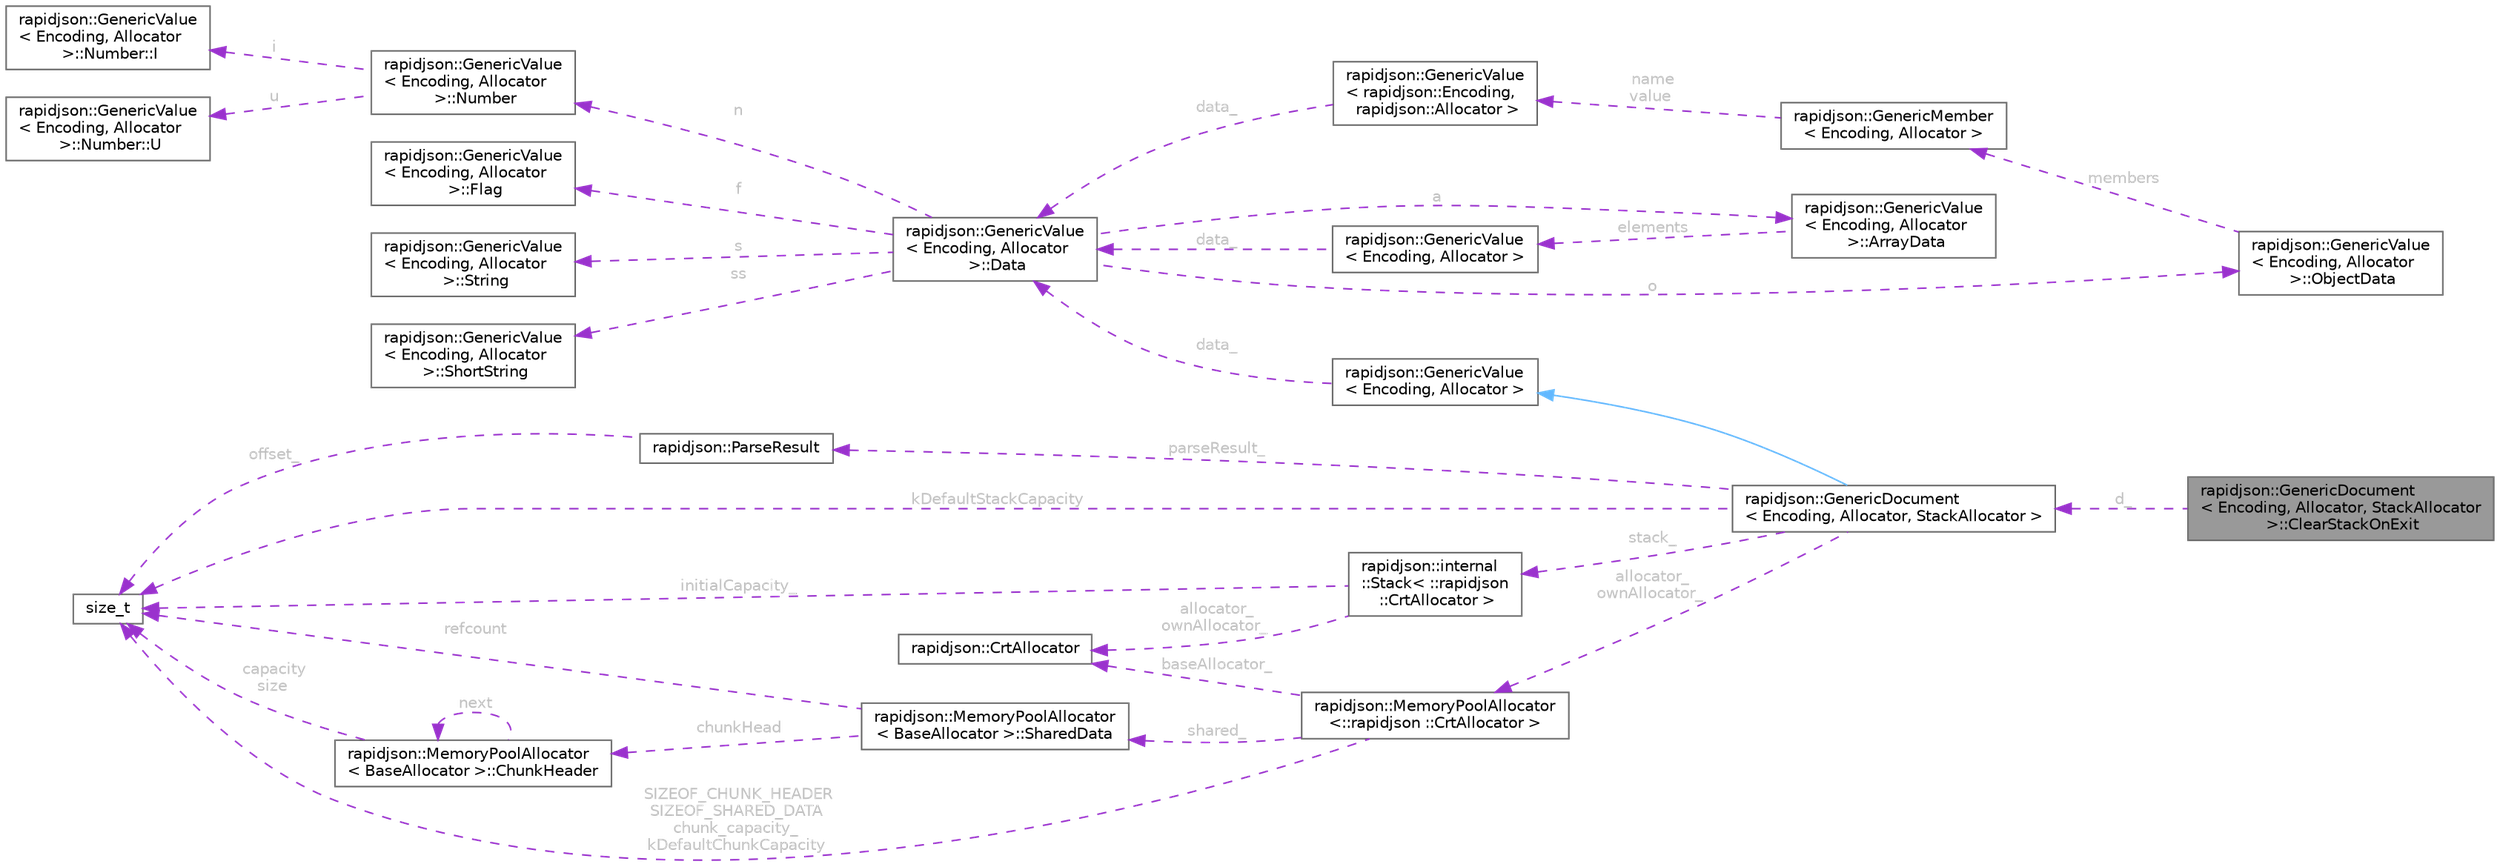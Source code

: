 digraph "rapidjson::GenericDocument&lt; Encoding, Allocator, StackAllocator &gt;::ClearStackOnExit"
{
 // LATEX_PDF_SIZE
  bgcolor="transparent";
  edge [fontname=Helvetica,fontsize=10,labelfontname=Helvetica,labelfontsize=10];
  node [fontname=Helvetica,fontsize=10,shape=box,height=0.2,width=0.4];
  rankdir="LR";
  Node1 [id="Node000001",label="rapidjson::GenericDocument\l\< Encoding, Allocator, StackAllocator\l \>::ClearStackOnExit",height=0.2,width=0.4,color="gray40", fillcolor="grey60", style="filled", fontcolor="black",tooltip=" "];
  Node2 -> Node1 [id="edge1_Node000001_Node000002",dir="back",color="darkorchid3",style="dashed",tooltip=" ",label=" d_",fontcolor="grey" ];
  Node2 [id="Node000002",label="rapidjson::GenericDocument\l\< Encoding, Allocator, StackAllocator \>",height=0.2,width=0.4,color="gray40", fillcolor="white", style="filled",URL="$classrapidjson_1_1_generic_document.html",tooltip="A document for parsing JSON text as DOM."];
  Node3 -> Node2 [id="edge2_Node000002_Node000003",dir="back",color="steelblue1",style="solid",tooltip=" "];
  Node3 [id="Node000003",label="rapidjson::GenericValue\l\< Encoding, Allocator \>",height=0.2,width=0.4,color="gray40", fillcolor="white", style="filled",URL="$classrapidjson_1_1_generic_value.html",tooltip="Represents a JSON value. Use Value for UTF8 encoding and default allocator."];
  Node4 -> Node3 [id="edge3_Node000003_Node000004",dir="back",color="darkorchid3",style="dashed",tooltip=" ",label=" data_",fontcolor="grey" ];
  Node4 [id="Node000004",label="rapidjson::GenericValue\l\< Encoding, Allocator\l \>::Data",height=0.2,width=0.4,color="gray40", fillcolor="white", style="filled",URL="$unionrapidjson_1_1_generic_value_1_1_data.html",tooltip=" "];
  Node5 -> Node4 [id="edge4_Node000004_Node000005",dir="back",color="darkorchid3",style="dashed",tooltip=" ",label=" s",fontcolor="grey" ];
  Node5 [id="Node000005",label="rapidjson::GenericValue\l\< Encoding, Allocator\l \>::String",height=0.2,width=0.4,color="gray40", fillcolor="white", style="filled",URL="$structrapidjson_1_1_generic_value_1_1_string.html",tooltip=" "];
  Node6 -> Node4 [id="edge5_Node000004_Node000006",dir="back",color="darkorchid3",style="dashed",tooltip=" ",label=" ss",fontcolor="grey" ];
  Node6 [id="Node000006",label="rapidjson::GenericValue\l\< Encoding, Allocator\l \>::ShortString",height=0.2,width=0.4,color="gray40", fillcolor="white", style="filled",URL="$structrapidjson_1_1_generic_value_1_1_short_string.html",tooltip=" "];
  Node7 -> Node4 [id="edge6_Node000004_Node000007",dir="back",color="darkorchid3",style="dashed",tooltip=" ",label=" n",fontcolor="grey" ];
  Node7 [id="Node000007",label="rapidjson::GenericValue\l\< Encoding, Allocator\l \>::Number",height=0.2,width=0.4,color="gray40", fillcolor="white", style="filled",URL="$unionrapidjson_1_1_generic_value_1_1_number.html",tooltip=" "];
  Node8 -> Node7 [id="edge7_Node000007_Node000008",dir="back",color="darkorchid3",style="dashed",tooltip=" ",label=" i",fontcolor="grey" ];
  Node8 [id="Node000008",label="rapidjson::GenericValue\l\< Encoding, Allocator\l \>::Number::I",height=0.2,width=0.4,color="gray40", fillcolor="white", style="filled",URL="$structrapidjson_1_1_generic_value_1_1_number_1_1_i.html",tooltip=" "];
  Node9 -> Node7 [id="edge8_Node000007_Node000009",dir="back",color="darkorchid3",style="dashed",tooltip=" ",label=" u",fontcolor="grey" ];
  Node9 [id="Node000009",label="rapidjson::GenericValue\l\< Encoding, Allocator\l \>::Number::U",height=0.2,width=0.4,color="gray40", fillcolor="white", style="filled",URL="$structrapidjson_1_1_generic_value_1_1_number_1_1_u.html",tooltip=" "];
  Node10 -> Node4 [id="edge9_Node000004_Node000010",dir="back",color="darkorchid3",style="dashed",tooltip=" ",label=" o",fontcolor="grey" ];
  Node10 [id="Node000010",label="rapidjson::GenericValue\l\< Encoding, Allocator\l \>::ObjectData",height=0.2,width=0.4,color="gray40", fillcolor="white", style="filled",URL="$structrapidjson_1_1_generic_value_1_1_object_data.html",tooltip=" "];
  Node11 -> Node10 [id="edge10_Node000010_Node000011",dir="back",color="darkorchid3",style="dashed",tooltip=" ",label=" members",fontcolor="grey" ];
  Node11 [id="Node000011",label="rapidjson::GenericMember\l\< Encoding, Allocator \>",height=0.2,width=0.4,color="gray40", fillcolor="white", style="filled",URL="$classrapidjson_1_1_generic_member.html",tooltip="Name-value pair in a JSON object value."];
  Node12 -> Node11 [id="edge11_Node000011_Node000012",dir="back",color="darkorchid3",style="dashed",tooltip=" ",label=" name\nvalue",fontcolor="grey" ];
  Node12 [id="Node000012",label="rapidjson::GenericValue\l\< rapidjson::Encoding,\l rapidjson::Allocator \>",height=0.2,width=0.4,color="gray40", fillcolor="white", style="filled",URL="$classrapidjson_1_1_generic_value.html",tooltip=" "];
  Node4 -> Node12 [id="edge12_Node000012_Node000004",dir="back",color="darkorchid3",style="dashed",tooltip=" ",label=" data_",fontcolor="grey" ];
  Node13 -> Node4 [id="edge13_Node000004_Node000013",dir="back",color="darkorchid3",style="dashed",tooltip=" ",label=" a",fontcolor="grey" ];
  Node13 [id="Node000013",label="rapidjson::GenericValue\l\< Encoding, Allocator\l \>::ArrayData",height=0.2,width=0.4,color="gray40", fillcolor="white", style="filled",URL="$structrapidjson_1_1_generic_value_1_1_array_data.html",tooltip=" "];
  Node14 -> Node13 [id="edge14_Node000013_Node000014",dir="back",color="darkorchid3",style="dashed",tooltip=" ",label=" elements",fontcolor="grey" ];
  Node14 [id="Node000014",label="rapidjson::GenericValue\l\< Encoding, Allocator \>",height=0.2,width=0.4,color="gray40", fillcolor="white", style="filled",URL="$classrapidjson_1_1_generic_value.html",tooltip="Represents a JSON value. Use Value for UTF8 encoding and default allocator."];
  Node4 -> Node14 [id="edge15_Node000014_Node000004",dir="back",color="darkorchid3",style="dashed",tooltip=" ",label=" data_",fontcolor="grey" ];
  Node15 -> Node4 [id="edge16_Node000004_Node000015",dir="back",color="darkorchid3",style="dashed",tooltip=" ",label=" f",fontcolor="grey" ];
  Node15 [id="Node000015",label="rapidjson::GenericValue\l\< Encoding, Allocator\l \>::Flag",height=0.2,width=0.4,color="gray40", fillcolor="white", style="filled",URL="$structrapidjson_1_1_generic_value_1_1_flag.html",tooltip=" "];
  Node16 -> Node2 [id="edge17_Node000002_Node000016",dir="back",color="darkorchid3",style="dashed",tooltip=" ",label=" kDefaultStackCapacity",fontcolor="grey" ];
  Node16 [id="Node000016",label="size_t",height=0.2,width=0.4,color="gray40", fillcolor="white", style="filled",tooltip=" "];
  Node17 -> Node2 [id="edge18_Node000002_Node000017",dir="back",color="darkorchid3",style="dashed",tooltip=" ",label=" allocator_\nownAllocator_",fontcolor="grey" ];
  Node17 [id="Node000017",label="rapidjson::MemoryPoolAllocator\l\<::rapidjson ::CrtAllocator \>",height=0.2,width=0.4,color="gray40", fillcolor="white", style="filled",URL="$classrapidjson_1_1_memory_pool_allocator.html",tooltip=" "];
  Node16 -> Node17 [id="edge19_Node000017_Node000016",dir="back",color="darkorchid3",style="dashed",tooltip=" ",label=" SIZEOF_CHUNK_HEADER\nSIZEOF_SHARED_DATA\nchunk_capacity_\nkDefaultChunkCapacity",fontcolor="grey" ];
  Node18 -> Node17 [id="edge20_Node000017_Node000018",dir="back",color="darkorchid3",style="dashed",tooltip=" ",label=" baseAllocator_",fontcolor="grey" ];
  Node18 [id="Node000018",label="rapidjson::CrtAllocator",height=0.2,width=0.4,color="gray40", fillcolor="white", style="filled",URL="$classrapidjson_1_1_crt_allocator.html",tooltip="C-runtime library allocator."];
  Node19 -> Node17 [id="edge21_Node000017_Node000019",dir="back",color="darkorchid3",style="dashed",tooltip=" ",label=" shared_",fontcolor="grey" ];
  Node19 [id="Node000019",label="rapidjson::MemoryPoolAllocator\l\< BaseAllocator \>::SharedData",height=0.2,width=0.4,color="gray40", fillcolor="white", style="filled",URL="$structrapidjson_1_1_memory_pool_allocator_1_1_shared_data.html",tooltip=" "];
  Node20 -> Node19 [id="edge22_Node000019_Node000020",dir="back",color="darkorchid3",style="dashed",tooltip=" ",label=" chunkHead",fontcolor="grey" ];
  Node20 [id="Node000020",label="rapidjson::MemoryPoolAllocator\l\< BaseAllocator \>::ChunkHeader",height=0.2,width=0.4,color="gray40", fillcolor="white", style="filled",URL="$structrapidjson_1_1_memory_pool_allocator_1_1_chunk_header.html",tooltip="Chunk header for perpending to each chunk."];
  Node16 -> Node20 [id="edge23_Node000020_Node000016",dir="back",color="darkorchid3",style="dashed",tooltip=" ",label=" capacity\nsize",fontcolor="grey" ];
  Node20 -> Node20 [id="edge24_Node000020_Node000020",dir="back",color="darkorchid3",style="dashed",tooltip=" ",label=" next",fontcolor="grey" ];
  Node16 -> Node19 [id="edge25_Node000019_Node000016",dir="back",color="darkorchid3",style="dashed",tooltip=" ",label=" refcount",fontcolor="grey" ];
  Node21 -> Node2 [id="edge26_Node000002_Node000021",dir="back",color="darkorchid3",style="dashed",tooltip=" ",label=" stack_",fontcolor="grey" ];
  Node21 [id="Node000021",label="rapidjson::internal\l::Stack\< ::rapidjson\l ::CrtAllocator \>",height=0.2,width=0.4,color="gray40", fillcolor="white", style="filled",URL="$classrapidjson_1_1internal_1_1_stack.html",tooltip=" "];
  Node18 -> Node21 [id="edge27_Node000021_Node000018",dir="back",color="darkorchid3",style="dashed",tooltip=" ",label=" allocator_\nownAllocator_",fontcolor="grey" ];
  Node16 -> Node21 [id="edge28_Node000021_Node000016",dir="back",color="darkorchid3",style="dashed",tooltip=" ",label=" initialCapacity_",fontcolor="grey" ];
  Node22 -> Node2 [id="edge29_Node000002_Node000022",dir="back",color="darkorchid3",style="dashed",tooltip=" ",label=" parseResult_",fontcolor="grey" ];
  Node22 [id="Node000022",label="rapidjson::ParseResult",height=0.2,width=0.4,color="gray40", fillcolor="white", style="filled",URL="$structrapidjson_1_1_parse_result.html",tooltip="Result of parsing (wraps ParseErrorCode)"];
  Node16 -> Node22 [id="edge30_Node000022_Node000016",dir="back",color="darkorchid3",style="dashed",tooltip=" ",label=" offset_",fontcolor="grey" ];
}
